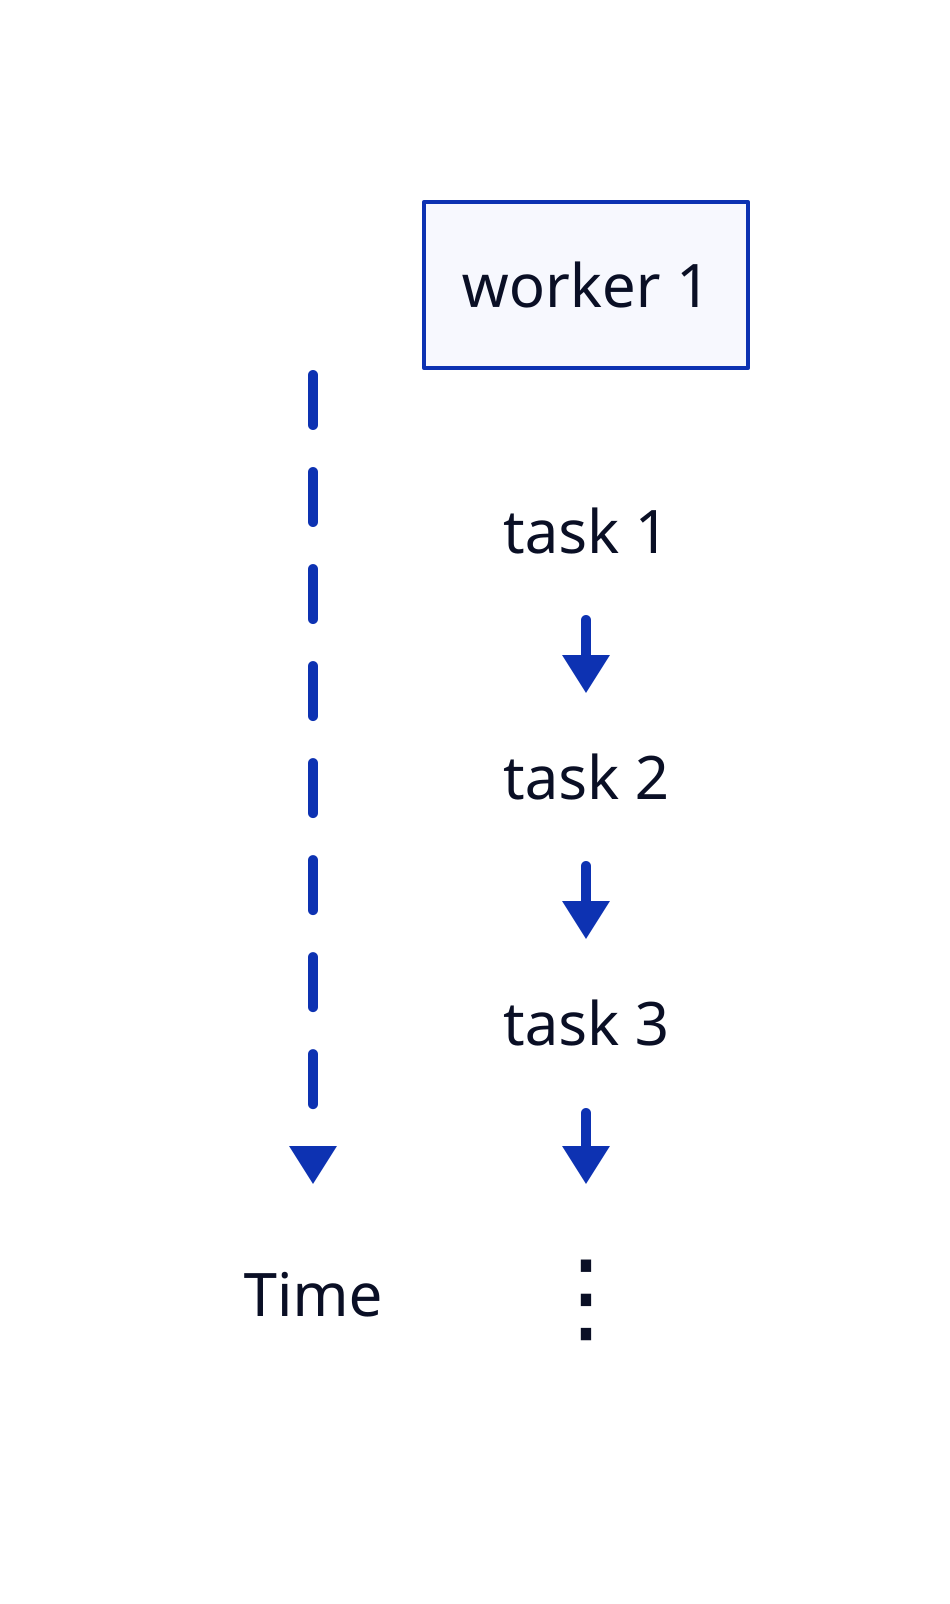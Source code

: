 grid-columns: 2
grid-rows: 5
horizontal-gap: 0

style: {
        fill: transparent
        stroke: transparent
    }

*: {
    style: {
        font-size: 30
    }
}
(** -> **)[*] : {
    style: {
        stroke-width: 5
    }
}

classes : {
    empty: {
        style: {
            fill: transparent
            stroke: transparent
        }
    }
}

empty1
empty2
empty3
empty4
empty* : "" {
    class: empty
    height: 1
    width: 1
}
# empty*.label: ""

time: "Time" {
    class: empty
}

worker1: {
    shape: rectangle
    label: "worker 1"
}

task1: "task 1" 
task2: "task 2"
task3: "task 3"

task*: {
class: empty
}

ellipsis: "⋮" {
    class: empty
    style: {
        font-size: 50
    }
}

empty1 -> time : {
    style: {
        animated: true
    }
}

task1 -> task2
task2 -> task3
task3 -> ellipsis

  
